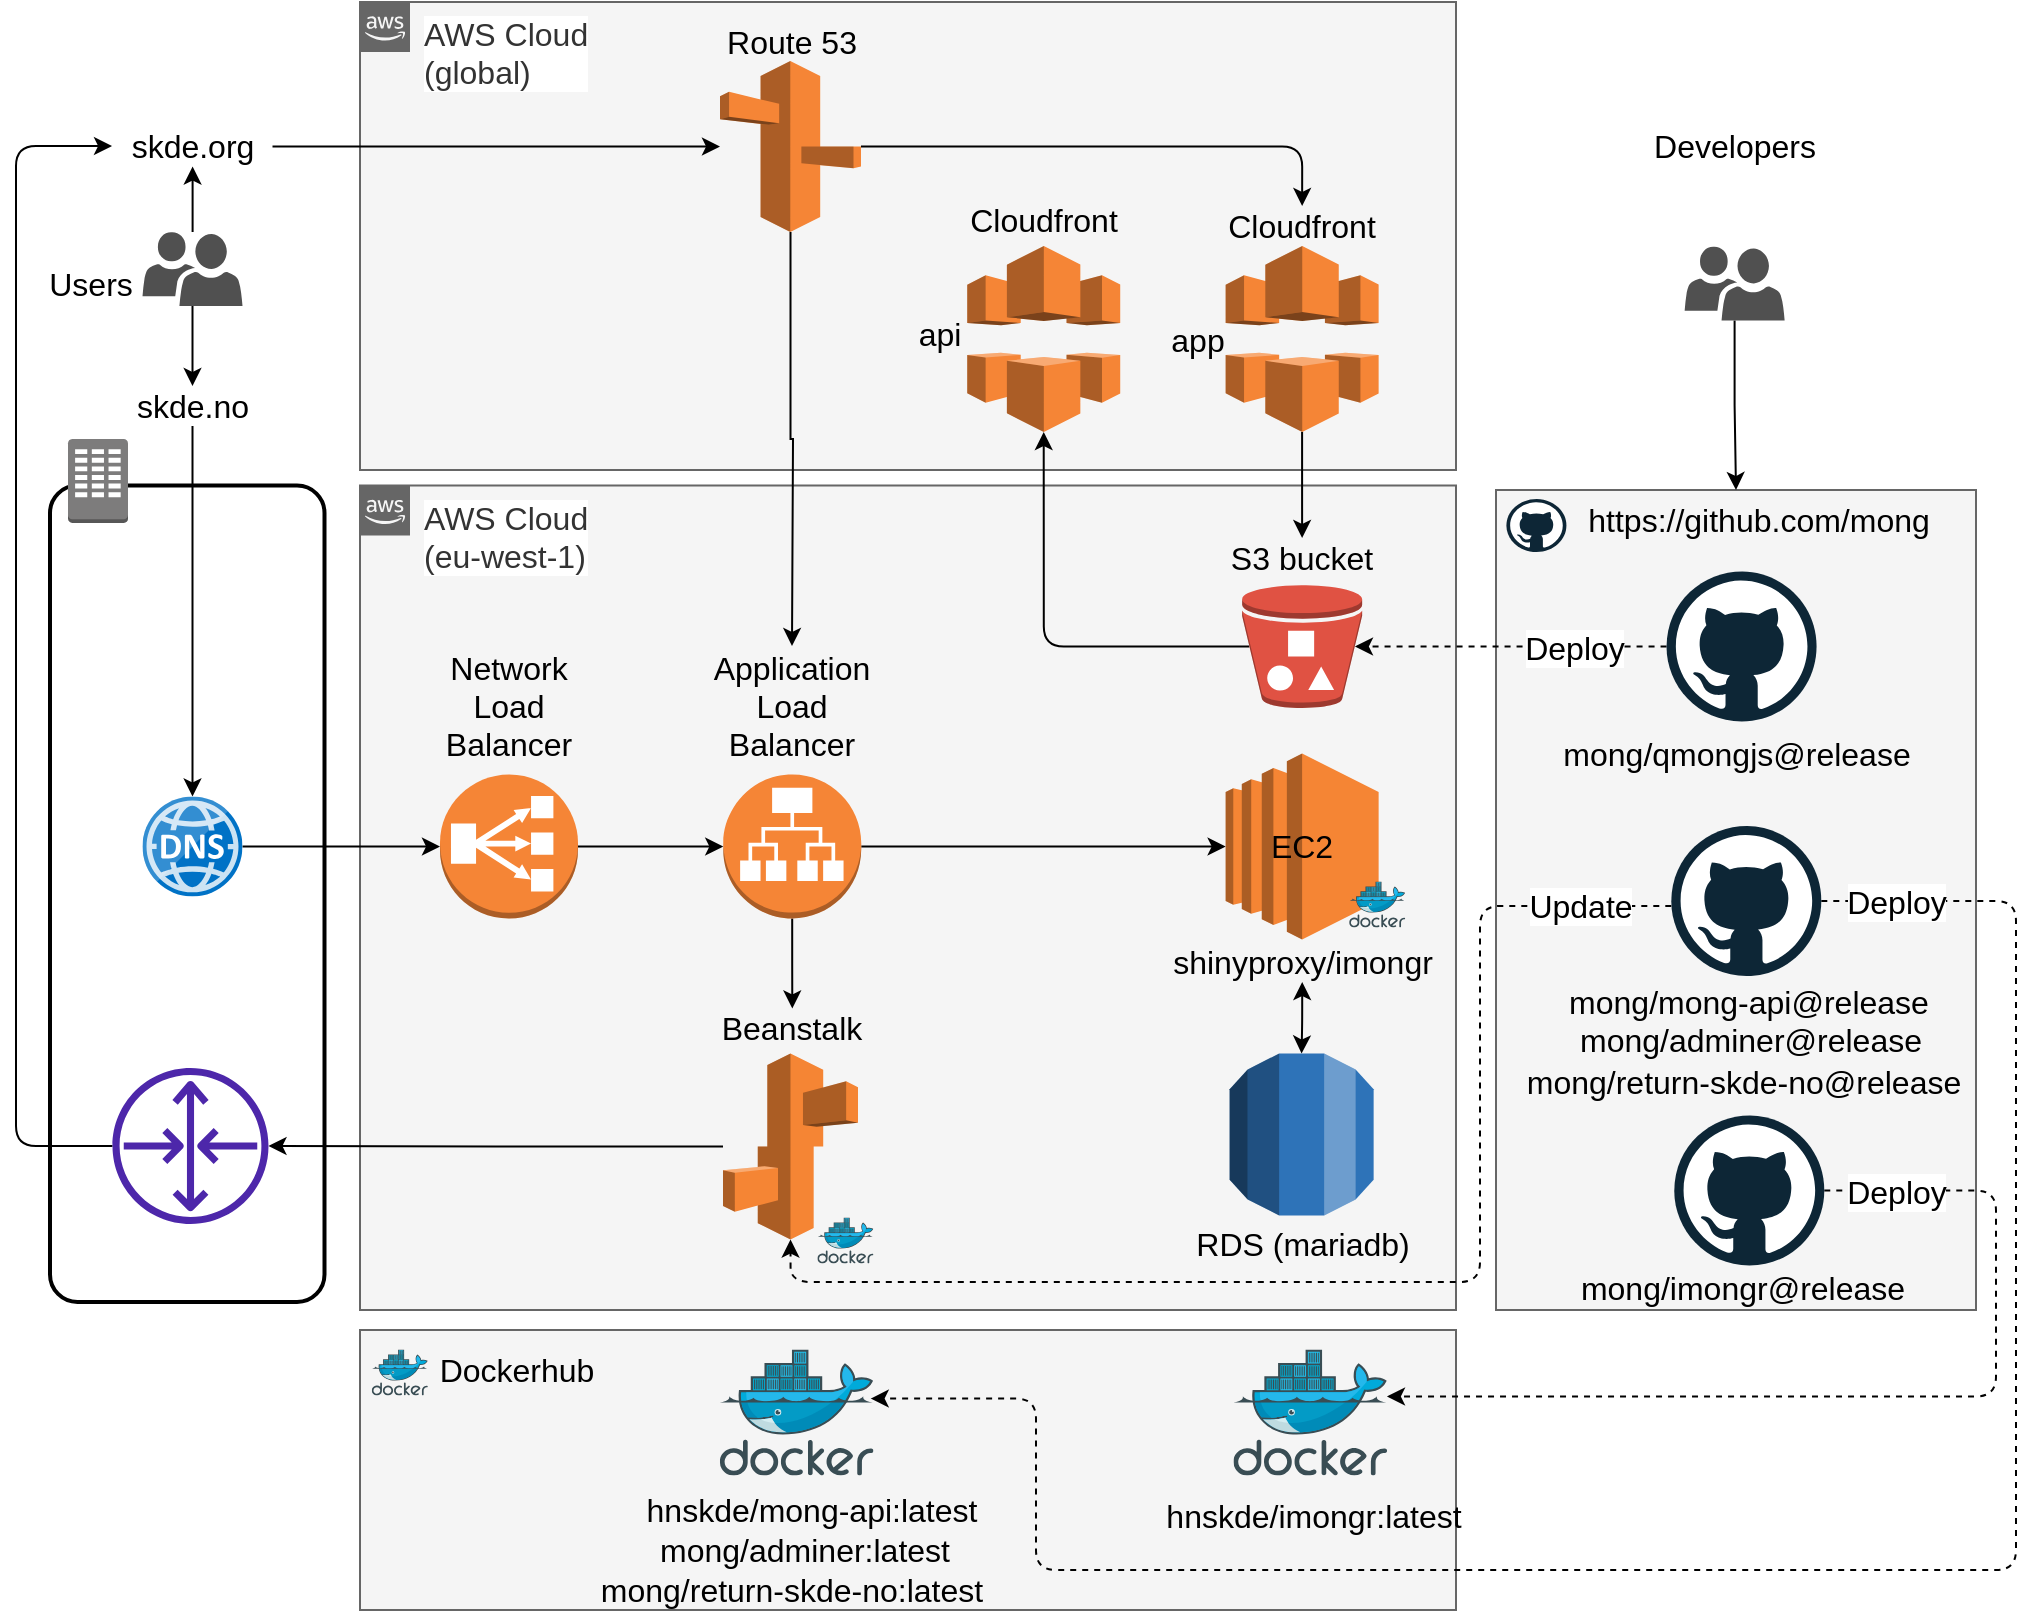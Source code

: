 <mxfile version="15.8.7" type="device"><diagram id="Ht1M8jgEwFfnCIfOTk4-" name="Page-1"><mxGraphModel dx="1644" dy="1104" grid="1" gridSize="10" guides="1" tooltips="1" connect="1" arrows="1" fold="1" page="1" pageScale="1" pageWidth="1169" pageHeight="827" math="0" shadow="0"><root><mxCell id="0"/><mxCell id="1" parent="0"/><mxCell id="UEzPUAAOIrF-is8g5C7q-206" value="&lt;font style=&quot;font-size: 16px&quot;&gt;AWS Cloud&lt;br&gt;(eu-west-1)&lt;/font&gt;" style="points=[[0,0],[0.25,0],[0.5,0],[0.75,0],[1,0],[1,0.25],[1,0.5],[1,0.75],[1,1],[0.75,1],[0.5,1],[0.25,1],[0,1],[0,0.75],[0,0.5],[0,0.25]];outlineConnect=0;html=1;whiteSpace=wrap;fontSize=12;fontStyle=0;shape=mxgraph.aws4.group;grIcon=mxgraph.aws4.group_aws_cloud_alt;strokeColor=#666666;fillColor=#f5f5f5;verticalAlign=top;align=left;spacingLeft=30;fontColor=#333333;dashed=0;labelBackgroundColor=#ffffff;" parent="1" vertex="1"><mxGeometry x="272" y="247.75" width="548" height="412.25" as="geometry"/></mxCell><mxCell id="25mr0UqBR3V0C6rTFUKc-35" value="" style="rounded=0;whiteSpace=wrap;html=1;labelBackgroundColor=#ffffff;fillColor=#f5f5f5;strokeColor=#666666;fontColor=#333333;" parent="1" vertex="1"><mxGeometry x="272" y="670" width="548" height="140" as="geometry"/></mxCell><mxCell id="25mr0UqBR3V0C6rTFUKc-31" value="" style="rounded=0;whiteSpace=wrap;html=1;labelBackgroundColor=#ffffff;fillColor=#f5f5f5;strokeColor=#666666;fontColor=#333333;" parent="1" vertex="1"><mxGeometry x="840" y="250" width="240" height="410" as="geometry"/></mxCell><mxCell id="UEzPUAAOIrF-is8g5C7q-205" value="&lt;font style=&quot;font-size: 16px&quot;&gt;AWS Cloud &lt;br&gt;(global)&lt;/font&gt;" style="points=[[0,0],[0.25,0],[0.5,0],[0.75,0],[1,0],[1,0.25],[1,0.5],[1,0.75],[1,1],[0.75,1],[0.5,1],[0.25,1],[0,1],[0,0.75],[0,0.5],[0,0.25]];outlineConnect=0;html=1;whiteSpace=wrap;fontSize=12;fontStyle=0;shape=mxgraph.aws4.group;grIcon=mxgraph.aws4.group_aws_cloud_alt;strokeColor=#666666;fillColor=#f5f5f5;verticalAlign=top;align=left;spacingLeft=30;fontColor=#333333;dashed=0;labelBackgroundColor=#ffffff;flipH=0;" parent="1" vertex="1"><mxGeometry x="272" y="6" width="548" height="234" as="geometry"/></mxCell><mxCell id="F5k4nvbg7DhwCsnqtUut-48" value="" style="edgeStyle=orthogonalEdgeStyle;rounded=0;orthogonalLoop=1;jettySize=auto;html=1;" edge="1" parent="1" source="25mr0UqBR3V0C6rTFUKc-1" target="O_mXE6JFL4STavTw0fJ--27"><mxGeometry relative="1" as="geometry"/></mxCell><mxCell id="F5k4nvbg7DhwCsnqtUut-49" value="" style="edgeStyle=orthogonalEdgeStyle;rounded=0;orthogonalLoop=1;jettySize=auto;html=1;" edge="1" parent="1" source="25mr0UqBR3V0C6rTFUKc-1" target="F5k4nvbg7DhwCsnqtUut-47"><mxGeometry relative="1" as="geometry"/></mxCell><mxCell id="25mr0UqBR3V0C6rTFUKc-1" value="" style="pointerEvents=1;shadow=0;dashed=0;html=1;strokeColor=none;labelPosition=center;verticalLabelPosition=bottom;verticalAlign=top;align=center;fillColor=#505050;shape=mxgraph.mscae.intune.user_group" parent="1" vertex="1"><mxGeometry x="163.25" y="121" width="50" height="37" as="geometry"/></mxCell><mxCell id="F5k4nvbg7DhwCsnqtUut-38" value="" style="edgeStyle=orthogonalEdgeStyle;rounded=0;orthogonalLoop=1;jettySize=auto;html=1;entryX=0.5;entryY=0;entryDx=0;entryDy=0;" edge="1" parent="1" source="25mr0UqBR3V0C6rTFUKc-3" target="25mr0UqBR3V0C6rTFUKc-8"><mxGeometry relative="1" as="geometry"/></mxCell><mxCell id="25mr0UqBR3V0C6rTFUKc-3" value="" style="outlineConnect=0;dashed=0;verticalLabelPosition=bottom;verticalAlign=top;align=center;html=1;shape=mxgraph.aws3.cloudfront;fillColor=#F58536;gradientColor=none;" parent="1" vertex="1"><mxGeometry x="704.82" y="128" width="76.5" height="93" as="geometry"/></mxCell><mxCell id="25mr0UqBR3V0C6rTFUKc-4" value="" style="outlineConnect=0;dashed=0;verticalLabelPosition=bottom;verticalAlign=top;align=center;html=1;shape=mxgraph.aws3.cloudfront;fillColor=#F58536;gradientColor=none;" parent="1" vertex="1"><mxGeometry x="575.61" y="128" width="76.5" height="93" as="geometry"/></mxCell><mxCell id="F5k4nvbg7DhwCsnqtUut-39" style="edgeStyle=orthogonalEdgeStyle;rounded=1;orthogonalLoop=1;jettySize=auto;html=1;exitX=0.06;exitY=0.5;exitDx=0;exitDy=0;exitPerimeter=0;entryX=0.5;entryY=1;entryDx=0;entryDy=0;entryPerimeter=0;" edge="1" parent="1" source="25mr0UqBR3V0C6rTFUKc-7" target="25mr0UqBR3V0C6rTFUKc-4"><mxGeometry relative="1" as="geometry"><mxPoint x="735.07" y="343.3" as="sourcePoint"/><mxPoint x="624" y="221" as="targetPoint"/><Array as="points"><mxPoint x="614" y="328"/></Array></mxGeometry></mxCell><mxCell id="25mr0UqBR3V0C6rTFUKc-7" value="" style="outlineConnect=0;dashed=0;verticalLabelPosition=bottom;verticalAlign=top;align=center;html=1;shape=mxgraph.aws3.bucket_with_objects;fillColor=#E05243;gradientColor=none;" parent="1" vertex="1"><mxGeometry x="713.07" y="297.5" width="60" height="61.5" as="geometry"/></mxCell><mxCell id="25mr0UqBR3V0C6rTFUKc-8" value="S3 bucket" style="text;html=1;strokeColor=none;fillColor=none;align=center;verticalAlign=middle;whiteSpace=wrap;rounded=0;fontSize=16;" parent="1" vertex="1"><mxGeometry x="696.94" y="274" width="92.25" height="20" as="geometry"/></mxCell><mxCell id="F5k4nvbg7DhwCsnqtUut-45" value="" style="edgeStyle=orthogonalEdgeStyle;rounded=0;orthogonalLoop=1;jettySize=auto;html=1;" edge="1" parent="1" source="25mr0UqBR3V0C6rTFUKc-9"><mxGeometry relative="1" as="geometry"><mxPoint x="488" y="328" as="targetPoint"/></mxGeometry></mxCell><mxCell id="F5k4nvbg7DhwCsnqtUut-110" style="edgeStyle=orthogonalEdgeStyle;rounded=1;orthogonalLoop=1;jettySize=auto;html=1;entryX=0.5;entryY=0;entryDx=0;entryDy=0;fontSize=16;startArrow=none;startFill=0;endArrow=classic;endFill=1;" edge="1" parent="1" source="25mr0UqBR3V0C6rTFUKc-9" target="25mr0UqBR3V0C6rTFUKc-6"><mxGeometry relative="1" as="geometry"/></mxCell><mxCell id="25mr0UqBR3V0C6rTFUKc-9" value="" style="outlineConnect=0;dashed=0;verticalLabelPosition=bottom;verticalAlign=top;align=center;html=1;shape=mxgraph.aws3.route_53;fillColor=#F58536;gradientColor=none;strokeColor=default;" parent="1" vertex="1"><mxGeometry x="452" y="35.5" width="70.5" height="85.5" as="geometry"/></mxCell><mxCell id="25mr0UqBR3V0C6rTFUKc-10" value="Route 53" style="text;html=1;strokeColor=none;fillColor=none;align=center;verticalAlign=middle;whiteSpace=wrap;rounded=0;fontSize=16;" parent="1" vertex="1"><mxGeometry x="442.01" y="15.5" width="92.25" height="20" as="geometry"/></mxCell><mxCell id="25mr0UqBR3V0C6rTFUKc-12" value="app" style="text;html=1;strokeColor=none;fillColor=none;align=center;verticalAlign=middle;whiteSpace=wrap;rounded=0;fontSize=16;" parent="1" vertex="1"><mxGeometry x="644.63" y="164.5" width="92.25" height="20" as="geometry"/></mxCell><mxCell id="25mr0UqBR3V0C6rTFUKc-13" value="Cloudfront" style="text;html=1;strokeColor=none;fillColor=none;align=center;verticalAlign=middle;whiteSpace=wrap;rounded=0;fontSize=16;" parent="1" vertex="1"><mxGeometry x="567.74" y="104.75" width="92.25" height="20" as="geometry"/></mxCell><mxCell id="25mr0UqBR3V0C6rTFUKc-15" value="api" style="text;html=1;strokeColor=none;fillColor=none;align=center;verticalAlign=middle;whiteSpace=wrap;rounded=0;fontSize=16;" parent="1" vertex="1"><mxGeometry x="515.61" y="162.25" width="92.25" height="20" as="geometry"/></mxCell><mxCell id="F5k4nvbg7DhwCsnqtUut-80" style="edgeStyle=orthogonalEdgeStyle;rounded=0;orthogonalLoop=1;jettySize=auto;html=1;entryX=0.94;entryY=0.5;entryDx=0;entryDy=0;entryPerimeter=0;startArrow=none;startFill=0;endArrow=classic;endFill=1;dashed=1;" edge="1" parent="1" source="25mr0UqBR3V0C6rTFUKc-16" target="25mr0UqBR3V0C6rTFUKc-7"><mxGeometry relative="1" as="geometry"/></mxCell><mxCell id="F5k4nvbg7DhwCsnqtUut-81" value="&lt;font style=&quot;font-size: 16px&quot;&gt;Deploy&lt;/font&gt;" style="edgeLabel;html=1;align=center;verticalAlign=middle;resizable=0;points=[];" vertex="1" connectable="0" parent="F5k4nvbg7DhwCsnqtUut-80"><mxGeometry x="-0.342" y="1" relative="1" as="geometry"><mxPoint x="5" y="-1" as="offset"/></mxGeometry></mxCell><mxCell id="25mr0UqBR3V0C6rTFUKc-16" value="" style="dashed=0;outlineConnect=0;html=1;align=center;labelPosition=center;verticalLabelPosition=bottom;verticalAlign=top;shape=mxgraph.weblogos.github" parent="1" vertex="1"><mxGeometry x="925.28" y="290.75" width="75" height="75" as="geometry"/></mxCell><mxCell id="F5k4nvbg7DhwCsnqtUut-65" style="edgeStyle=orthogonalEdgeStyle;rounded=0;orthogonalLoop=1;jettySize=auto;html=1;" edge="1" parent="1" source="25mr0UqBR3V0C6rTFUKc-17" target="F5k4nvbg7DhwCsnqtUut-58"><mxGeometry relative="1" as="geometry"/></mxCell><mxCell id="25mr0UqBR3V0C6rTFUKc-17" value="" style="outlineConnect=0;dashed=0;verticalLabelPosition=bottom;verticalAlign=top;align=center;html=1;shape=mxgraph.aws3.elastic_beanstalk;fillColor=#F58534;gradientColor=none;" parent="1" vertex="1"><mxGeometry x="453.5" y="531.75" width="67.5" height="93" as="geometry"/></mxCell><mxCell id="25mr0UqBR3V0C6rTFUKc-19" value="Beanstalk" style="text;html=1;strokeColor=none;fillColor=none;align=center;verticalAlign=middle;whiteSpace=wrap;rounded=0;fontSize=16;" parent="1" vertex="1"><mxGeometry x="442.01" y="509.25" width="92.25" height="20" as="geometry"/></mxCell><mxCell id="F5k4nvbg7DhwCsnqtUut-82" style="edgeStyle=orthogonalEdgeStyle;rounded=1;orthogonalLoop=1;jettySize=auto;html=1;dashed=1;fontSize=16;startArrow=none;startFill=0;endArrow=classic;endFill=1;entryX=0.5;entryY=1;entryDx=0;entryDy=0;entryPerimeter=0;" edge="1" parent="1" source="25mr0UqBR3V0C6rTFUKc-21" target="25mr0UqBR3V0C6rTFUKc-17"><mxGeometry relative="1" as="geometry"><mxPoint x="522" y="608" as="targetPoint"/><mxPoint x="927.65" y="479.5" as="sourcePoint"/><Array as="points"><mxPoint x="832" y="458"/><mxPoint x="832" y="646"/><mxPoint x="487" y="646"/></Array></mxGeometry></mxCell><mxCell id="F5k4nvbg7DhwCsnqtUut-83" value="Update" style="edgeLabel;html=1;align=center;verticalAlign=middle;resizable=0;points=[];fontSize=16;" vertex="1" connectable="0" parent="F5k4nvbg7DhwCsnqtUut-82"><mxGeometry x="-0.369" relative="1" as="geometry"><mxPoint x="50" y="-110" as="offset"/></mxGeometry></mxCell><mxCell id="F5k4nvbg7DhwCsnqtUut-90" style="edgeStyle=orthogonalEdgeStyle;rounded=1;orthogonalLoop=1;jettySize=auto;html=1;entryX=0.982;entryY=0.389;entryDx=0;entryDy=0;entryPerimeter=0;dashed=1;fontSize=16;startArrow=none;startFill=0;endArrow=classic;endFill=1;" edge="1" parent="1" source="25mr0UqBR3V0C6rTFUKc-21" target="25mr0UqBR3V0C6rTFUKc-20"><mxGeometry relative="1" as="geometry"><Array as="points"><mxPoint x="1100" y="456"/><mxPoint x="1100" y="790"/><mxPoint x="610" y="790"/><mxPoint x="610" y="704"/></Array></mxGeometry></mxCell><mxCell id="F5k4nvbg7DhwCsnqtUut-94" value="Deploy" style="edgeLabel;html=1;align=center;verticalAlign=middle;resizable=0;points=[];fontSize=16;" vertex="1" connectable="0" parent="F5k4nvbg7DhwCsnqtUut-90"><mxGeometry x="-0.873" y="4" relative="1" as="geometry"><mxPoint x="-32" y="4" as="offset"/></mxGeometry></mxCell><mxCell id="25mr0UqBR3V0C6rTFUKc-21" value="" style="dashed=0;outlineConnect=0;html=1;align=center;labelPosition=center;verticalLabelPosition=bottom;verticalAlign=top;shape=mxgraph.weblogos.github" parent="1" vertex="1"><mxGeometry x="927.65" y="418" width="75" height="75" as="geometry"/></mxCell><mxCell id="25mr0UqBR3V0C6rTFUKc-22" value="mong/mong-api@release" style="text;html=1;strokeColor=none;fillColor=none;align=center;verticalAlign=middle;whiteSpace=wrap;rounded=0;fontSize=16;" parent="1" vertex="1"><mxGeometry x="864.14" y="496" width="205" height="20" as="geometry"/></mxCell><mxCell id="25mr0UqBR3V0C6rTFUKc-20" value="" style="aspect=fixed;html=1;points=[];align=center;image;fontSize=12;image=img/lib/mscae/Docker.svg;" parent="1" vertex="1"><mxGeometry x="451.91" y="679.75" width="76.83" height="63" as="geometry"/></mxCell><mxCell id="25mr0UqBR3V0C6rTFUKc-29" value="" style="aspect=fixed;html=1;points=[];align=center;image;fontSize=12;image=img/lib/mscae/Docker.svg;" parent="1" vertex="1"><mxGeometry x="500.69" y="613.75" width="28.05" height="23" as="geometry"/></mxCell><mxCell id="25mr0UqBR3V0C6rTFUKc-34" value="" style="dashed=0;outlineConnect=0;html=1;align=center;labelPosition=center;verticalLabelPosition=bottom;verticalAlign=top;shape=mxgraph.weblogos.github" parent="1" vertex="1"><mxGeometry x="845.21" y="254.5" width="30" height="26.5" as="geometry"/></mxCell><mxCell id="25mr0UqBR3V0C6rTFUKc-36" value="Dockerhub" style="text;html=1;align=center;verticalAlign=middle;resizable=0;points=[];autosize=1;fontSize=16;" parent="1" vertex="1"><mxGeometry x="304.93" y="679.75" width="90" height="20" as="geometry"/></mxCell><mxCell id="25mr0UqBR3V0C6rTFUKc-37" value="" style="aspect=fixed;html=1;points=[];align=center;image;fontSize=12;image=img/lib/mscae/Docker.svg;" parent="1" vertex="1"><mxGeometry x="277.88" y="679.75" width="28.05" height="23" as="geometry"/></mxCell><mxCell id="25mr0UqBR3V0C6rTFUKc-38" value="hnskde/mong-api:latest" style="text;html=1;strokeColor=none;fillColor=none;align=center;verticalAlign=middle;whiteSpace=wrap;rounded=0;fontSize=16;" parent="1" vertex="1"><mxGeometry x="405.61" y="749.75" width="184.3" height="20" as="geometry"/></mxCell><mxCell id="25mr0UqBR3V0C6rTFUKc-41" value="" style="outlineConnect=0;dashed=0;verticalLabelPosition=bottom;verticalAlign=top;align=center;html=1;shape=mxgraph.aws3.rds;fillColor=#2E73B8;gradientColor=none;" parent="1" vertex="1"><mxGeometry x="706.82" y="531.75" width="72" height="81" as="geometry"/></mxCell><mxCell id="25mr0UqBR3V0C6rTFUKc-43" value="RDS (mariadb)" style="text;html=1;strokeColor=none;fillColor=none;align=center;verticalAlign=middle;whiteSpace=wrap;rounded=0;fontSize=16;" parent="1" vertex="1"><mxGeometry x="679.93" y="616.75" width="126.87" height="20" as="geometry"/></mxCell><mxCell id="O_mXE6JFL4STavTw0fJ--6" value="" style="aspect=fixed;html=1;points=[];align=center;image;fontSize=12;image=img/lib/mscae/Docker.svg;" parent="1" vertex="1"><mxGeometry x="708.72" y="679.75" width="76.83" height="63" as="geometry"/></mxCell><mxCell id="O_mXE6JFL4STavTw0fJ--7" value="hnskde/imongr:latest" style="text;html=1;strokeColor=none;fillColor=none;align=center;verticalAlign=middle;whiteSpace=wrap;rounded=0;fontSize=16;" parent="1" vertex="1"><mxGeometry x="656.56" y="752.75" width="184.3" height="20" as="geometry"/></mxCell><mxCell id="F5k4nvbg7DhwCsnqtUut-91" style="edgeStyle=orthogonalEdgeStyle;rounded=1;orthogonalLoop=1;jettySize=auto;html=1;entryX=0.999;entryY=0.373;entryDx=0;entryDy=0;entryPerimeter=0;dashed=1;fontSize=16;startArrow=none;startFill=0;endArrow=classic;endFill=1;" edge="1" parent="1" source="O_mXE6JFL4STavTw0fJ--9" target="O_mXE6JFL4STavTw0fJ--6"><mxGeometry relative="1" as="geometry"><Array as="points"><mxPoint x="1090" y="600"/><mxPoint x="1090" y="703"/></Array></mxGeometry></mxCell><mxCell id="F5k4nvbg7DhwCsnqtUut-93" value="Deploy" style="edgeLabel;html=1;align=center;verticalAlign=middle;resizable=0;points=[];fontSize=16;" vertex="1" connectable="0" parent="F5k4nvbg7DhwCsnqtUut-91"><mxGeometry x="-0.891" relative="1" as="geometry"><mxPoint x="9" as="offset"/></mxGeometry></mxCell><mxCell id="O_mXE6JFL4STavTw0fJ--9" value="" style="dashed=0;outlineConnect=0;html=1;align=center;labelPosition=center;verticalLabelPosition=bottom;verticalAlign=top;shape=mxgraph.weblogos.github" parent="1" vertex="1"><mxGeometry x="929.14" y="562.75" width="75" height="75" as="geometry"/></mxCell><mxCell id="O_mXE6JFL4STavTw0fJ--12" value="mong/imongr@release" style="text;html=1;strokeColor=none;fillColor=none;align=center;verticalAlign=middle;whiteSpace=wrap;rounded=0;fontSize=16;" parent="1" vertex="1"><mxGeometry x="876.11" y="638.75" width="175" height="20" as="geometry"/></mxCell><mxCell id="O_mXE6JFL4STavTw0fJ--15" value="Users" style="text;html=1;align=center;verticalAlign=middle;resizable=0;points=[];autosize=1;fontSize=16;" parent="1" vertex="1"><mxGeometry x="107" y="136.75" width="60" height="20" as="geometry"/></mxCell><mxCell id="O_mXE6JFL4STavTw0fJ--16" value="" style="outlineConnect=0;dashed=0;verticalLabelPosition=bottom;verticalAlign=top;align=center;html=1;shape=mxgraph.aws3.ec2;fillColor=#F58534;gradientColor=none;fontSize=16;" parent="1" vertex="1"><mxGeometry x="704.82" y="381.75" width="76.5" height="93" as="geometry"/></mxCell><mxCell id="O_mXE6JFL4STavTw0fJ--17" value="EC2" style="text;html=1;strokeColor=none;fillColor=none;align=center;verticalAlign=middle;whiteSpace=wrap;rounded=0;fontSize=16;" parent="1" vertex="1"><mxGeometry x="720.16" y="418.25" width="46.42" height="20" as="geometry"/></mxCell><mxCell id="F5k4nvbg7DhwCsnqtUut-105" value="" style="edgeStyle=orthogonalEdgeStyle;rounded=1;orthogonalLoop=1;jettySize=auto;html=1;fontSize=16;startArrow=classic;startFill=1;endArrow=classic;endFill=1;" edge="1" parent="1" source="O_mXE6JFL4STavTw0fJ--21" target="25mr0UqBR3V0C6rTFUKc-41"><mxGeometry relative="1" as="geometry"/></mxCell><mxCell id="O_mXE6JFL4STavTw0fJ--21" value="shinyproxy/imongr" style="text;html=1;align=center;verticalAlign=middle;resizable=0;points=[];autosize=1;fontSize=16;" parent="1" vertex="1"><mxGeometry x="668.07" y="476" width="150" height="20" as="geometry"/></mxCell><mxCell id="F5k4nvbg7DhwCsnqtUut-109" style="edgeStyle=orthogonalEdgeStyle;rounded=1;orthogonalLoop=1;jettySize=auto;html=1;fontSize=16;startArrow=none;startFill=0;endArrow=classic;endFill=1;" edge="1" parent="1" source="O_mXE6JFL4STavTw0fJ--27" target="25mr0UqBR3V0C6rTFUKc-9"><mxGeometry relative="1" as="geometry"/></mxCell><mxCell id="O_mXE6JFL4STavTw0fJ--27" value="skde.org" style="text;html=1;align=center;verticalAlign=middle;resizable=0;points=[];autosize=1;fontSize=16;" parent="1" vertex="1"><mxGeometry x="148.25" y="68.25" width="80" height="20" as="geometry"/></mxCell><mxCell id="O_mXE6JFL4STavTw0fJ--30" value="Developers" style="text;html=1;align=center;verticalAlign=middle;resizable=0;points=[];autosize=1;fontSize=16;" parent="1" vertex="1"><mxGeometry x="909.32" y="68.25" width="100" height="20" as="geometry"/></mxCell><mxCell id="O_mXE6JFL4STavTw0fJ--31" value="https://github.com/mong" style="text;html=1;align=center;verticalAlign=middle;resizable=0;points=[];autosize=1;fontSize=16;" parent="1" vertex="1"><mxGeometry x="876.11" y="254.5" width="190" height="20" as="geometry"/></mxCell><mxCell id="25mr0UqBR3V0C6rTFUKc-6" value="Cloudfront" style="text;html=1;strokeColor=none;fillColor=none;align=center;verticalAlign=middle;whiteSpace=wrap;rounded=0;fontSize=16;" parent="1" vertex="1"><mxGeometry x="696.95" y="108" width="92.25" height="20" as="geometry"/></mxCell><mxCell id="F5k4nvbg7DhwCsnqtUut-41" value="" style="edgeStyle=orthogonalEdgeStyle;rounded=0;orthogonalLoop=1;jettySize=auto;html=1;" edge="1" parent="1" source="F5k4nvbg7DhwCsnqtUut-36" target="25mr0UqBR3V0C6rTFUKc-19"><mxGeometry relative="1" as="geometry"/></mxCell><mxCell id="F5k4nvbg7DhwCsnqtUut-106" style="edgeStyle=orthogonalEdgeStyle;rounded=1;orthogonalLoop=1;jettySize=auto;html=1;fontSize=16;startArrow=none;startFill=0;endArrow=classic;endFill=1;" edge="1" parent="1" source="F5k4nvbg7DhwCsnqtUut-36" target="O_mXE6JFL4STavTw0fJ--16"><mxGeometry relative="1" as="geometry"/></mxCell><mxCell id="F5k4nvbg7DhwCsnqtUut-36" value="" style="outlineConnect=0;dashed=0;verticalLabelPosition=bottom;verticalAlign=top;align=center;html=1;shape=mxgraph.aws3.application_load_balancer;fillColor=#F58536;gradientColor=none;strokeColor=default;" vertex="1" parent="1"><mxGeometry x="453.63" y="392.25" width="69" height="72" as="geometry"/></mxCell><mxCell id="F5k4nvbg7DhwCsnqtUut-46" value="" style="edgeStyle=orthogonalEdgeStyle;rounded=0;orthogonalLoop=1;jettySize=auto;html=1;" edge="1" parent="1" source="F5k4nvbg7DhwCsnqtUut-40" target="F5k4nvbg7DhwCsnqtUut-36"><mxGeometry relative="1" as="geometry"/></mxCell><mxCell id="F5k4nvbg7DhwCsnqtUut-40" value="" style="outlineConnect=0;dashed=0;verticalLabelPosition=bottom;verticalAlign=top;align=center;html=1;shape=mxgraph.aws3.classic_load_balancer;fillColor=#F58536;gradientColor=none;strokeColor=default;" vertex="1" parent="1"><mxGeometry x="312" y="392.25" width="69" height="72" as="geometry"/></mxCell><mxCell id="F5k4nvbg7DhwCsnqtUut-42" value="Network Load Balancer" style="text;html=1;strokeColor=none;fillColor=none;align=center;verticalAlign=middle;whiteSpace=wrap;rounded=0;fontSize=16;" vertex="1" parent="1"><mxGeometry x="298.06" y="348" width="96.87" height="20" as="geometry"/></mxCell><mxCell id="F5k4nvbg7DhwCsnqtUut-43" value="Application Load Balancer" style="text;html=1;strokeColor=none;fillColor=none;align=center;verticalAlign=middle;whiteSpace=wrap;rounded=0;fontSize=16;" vertex="1" parent="1"><mxGeometry x="448.12" y="348" width="80" height="20" as="geometry"/></mxCell><mxCell id="F5k4nvbg7DhwCsnqtUut-56" style="edgeStyle=orthogonalEdgeStyle;rounded=0;orthogonalLoop=1;jettySize=auto;html=1;" edge="1" parent="1" source="F5k4nvbg7DhwCsnqtUut-47" target="F5k4nvbg7DhwCsnqtUut-55"><mxGeometry relative="1" as="geometry"/></mxCell><mxCell id="F5k4nvbg7DhwCsnqtUut-47" value="skde.no" style="text;html=1;align=center;verticalAlign=middle;resizable=0;points=[];autosize=1;fontSize=16;" vertex="1" parent="1"><mxGeometry x="153.25" y="198" width="70" height="20" as="geometry"/></mxCell><mxCell id="F5k4nvbg7DhwCsnqtUut-53" value="" style="rounded=1;arcSize=10;dashed=0;fillColor=none;gradientColor=none;strokeWidth=2;" vertex="1" parent="1"><mxGeometry x="117" y="247.75" width="137.25" height="408.25" as="geometry"/></mxCell><mxCell id="F5k4nvbg7DhwCsnqtUut-54" value="" style="dashed=0;html=1;shape=mxgraph.aws3.corporate_data_center;fillColor=#7D7C7C;gradientColor=none;dashed=0;strokeColor=default;" vertex="1" parent="1"><mxGeometry x="126" y="224.5" width="30" height="42" as="geometry"/></mxCell><mxCell id="F5k4nvbg7DhwCsnqtUut-57" style="edgeStyle=orthogonalEdgeStyle;rounded=0;orthogonalLoop=1;jettySize=auto;html=1;" edge="1" parent="1" source="F5k4nvbg7DhwCsnqtUut-55" target="F5k4nvbg7DhwCsnqtUut-40"><mxGeometry relative="1" as="geometry"/></mxCell><mxCell id="F5k4nvbg7DhwCsnqtUut-55" value="" style="sketch=0;aspect=fixed;html=1;points=[];align=center;image;fontSize=12;image=img/lib/mscae/DNS.svg;strokeColor=default;" vertex="1" parent="1"><mxGeometry x="163.25" y="403.25" width="50" height="50" as="geometry"/></mxCell><mxCell id="F5k4nvbg7DhwCsnqtUut-111" style="edgeStyle=orthogonalEdgeStyle;rounded=1;orthogonalLoop=1;jettySize=auto;html=1;entryX=-0.003;entryY=0.488;entryDx=0;entryDy=0;entryPerimeter=0;fontSize=16;startArrow=none;startFill=0;endArrow=classic;endFill=1;" edge="1" parent="1" source="F5k4nvbg7DhwCsnqtUut-58" target="O_mXE6JFL4STavTw0fJ--27"><mxGeometry relative="1" as="geometry"><Array as="points"><mxPoint x="100" y="578"/><mxPoint x="100" y="78"/></Array></mxGeometry></mxCell><mxCell id="F5k4nvbg7DhwCsnqtUut-58" value="" style="sketch=0;outlineConnect=0;fontColor=#232F3E;gradientColor=none;fillColor=#4D27AA;strokeColor=none;dashed=0;verticalLabelPosition=bottom;verticalAlign=top;align=center;html=1;fontSize=12;fontStyle=0;aspect=fixed;pointerEvents=1;shape=mxgraph.aws4.router;" vertex="1" parent="1"><mxGeometry x="148.25" y="539" width="78" height="78" as="geometry"/></mxCell><mxCell id="O_mXE6JFL4STavTw0fJ--5" value="" style="aspect=fixed;html=1;points=[];align=center;image;fontSize=12;image=img/lib/mscae/Docker.svg;" parent="1" vertex="1"><mxGeometry x="766.58" y="445.75" width="28.05" height="23" as="geometry"/></mxCell><mxCell id="F5k4nvbg7DhwCsnqtUut-77" style="edgeStyle=orthogonalEdgeStyle;rounded=0;orthogonalLoop=1;jettySize=auto;html=1;endArrow=classic;endFill=1;startArrow=none;startFill=0;entryX=0.5;entryY=0;entryDx=0;entryDy=0;" edge="1" parent="1" source="F5k4nvbg7DhwCsnqtUut-76" target="25mr0UqBR3V0C6rTFUKc-31"><mxGeometry relative="1" as="geometry"><mxPoint x="963" y="228" as="targetPoint"/></mxGeometry></mxCell><mxCell id="F5k4nvbg7DhwCsnqtUut-76" value="" style="pointerEvents=1;shadow=0;dashed=0;html=1;strokeColor=none;labelPosition=center;verticalLabelPosition=bottom;verticalAlign=top;align=center;fillColor=#505050;shape=mxgraph.mscae.intune.user_group" vertex="1" parent="1"><mxGeometry x="934.32" y="128.25" width="50" height="37" as="geometry"/></mxCell><mxCell id="F5k4nvbg7DhwCsnqtUut-79" value="mong/qmongjs@release" style="text;html=1;strokeColor=none;fillColor=none;align=center;verticalAlign=middle;whiteSpace=wrap;rounded=0;fontSize=16;" vertex="1" parent="1"><mxGeometry x="873.08" y="372.25" width="175" height="20" as="geometry"/></mxCell><mxCell id="F5k4nvbg7DhwCsnqtUut-84" value="mong/adminer@release" style="text;html=1;strokeColor=none;fillColor=none;align=center;verticalAlign=middle;whiteSpace=wrap;rounded=0;fontSize=16;" vertex="1" parent="1"><mxGeometry x="864.66" y="515.25" width="205" height="20" as="geometry"/></mxCell><mxCell id="F5k4nvbg7DhwCsnqtUut-85" value="mong/return-skde-no@release" style="text;html=1;strokeColor=none;fillColor=none;align=center;verticalAlign=middle;whiteSpace=wrap;rounded=0;fontSize=16;" vertex="1" parent="1"><mxGeometry x="853.61" y="536" width="220" height="20" as="geometry"/></mxCell><mxCell id="F5k4nvbg7DhwCsnqtUut-87" value="mong/adminer:latest" style="text;html=1;strokeColor=none;fillColor=none;align=center;verticalAlign=middle;whiteSpace=wrap;rounded=0;fontSize=16;" vertex="1" parent="1"><mxGeometry x="392.41" y="769.75" width="205" height="20" as="geometry"/></mxCell><mxCell id="F5k4nvbg7DhwCsnqtUut-88" value="mong/return-skde-no:latest" style="text;html=1;strokeColor=none;fillColor=none;align=center;verticalAlign=middle;whiteSpace=wrap;rounded=0;fontSize=16;" vertex="1" parent="1"><mxGeometry x="378.12" y="789.75" width="220" height="20" as="geometry"/></mxCell></root></mxGraphModel></diagram></mxfile>